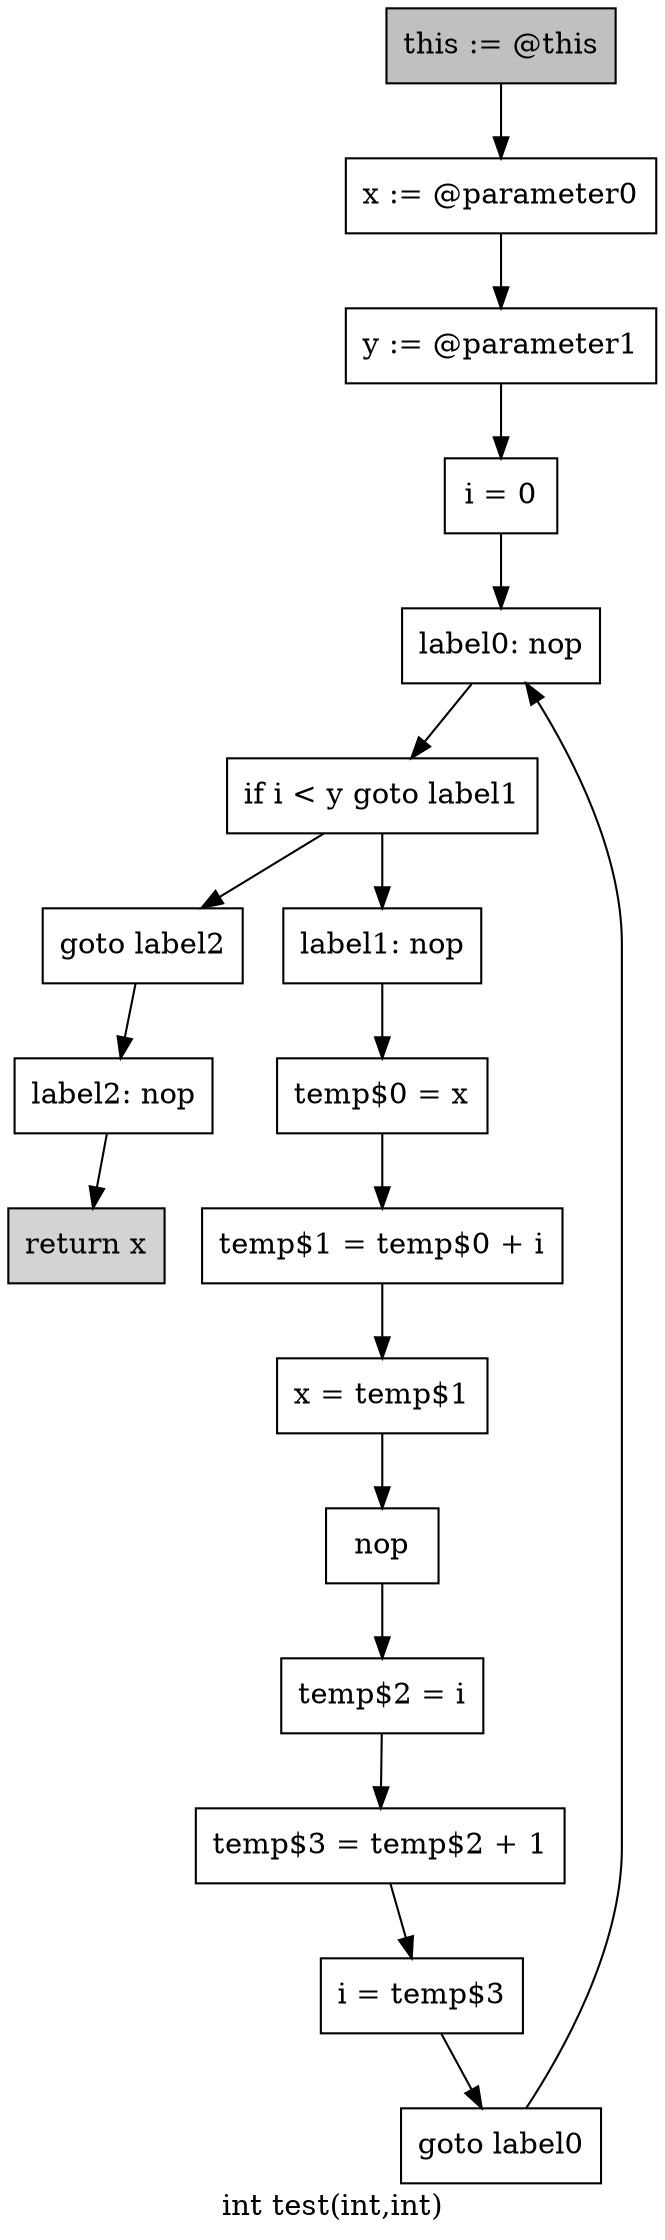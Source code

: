 digraph "int test(int,int)" {
    label="int test(int,int)";
    node [shape=box];
    "0" [style=filled,fillcolor=gray,label="this := @this",];
    "1" [label="x := @parameter0",];
    "0"->"1";
    "2" [label="y := @parameter1",];
    "1"->"2";
    "3" [label="i = 0",];
    "2"->"3";
    "4" [label="label0: nop",];
    "3"->"4";
    "5" [label="if i < y goto label1",];
    "4"->"5";
    "6" [label="goto label2",];
    "5"->"6";
    "7" [label="label1: nop",];
    "5"->"7";
    "16" [label="label2: nop",];
    "6"->"16";
    "8" [label="temp$0 = x",];
    "7"->"8";
    "9" [label="temp$1 = temp$0 + i",];
    "8"->"9";
    "10" [label="x = temp$1",];
    "9"->"10";
    "11" [label="nop",];
    "10"->"11";
    "12" [label="temp$2 = i",];
    "11"->"12";
    "13" [label="temp$3 = temp$2 + 1",];
    "12"->"13";
    "14" [label="i = temp$3",];
    "13"->"14";
    "15" [label="goto label0",];
    "14"->"15";
    "15"->"4";
    "17" [style=filled,fillcolor=lightgray,label="return x",];
    "16"->"17";
}

